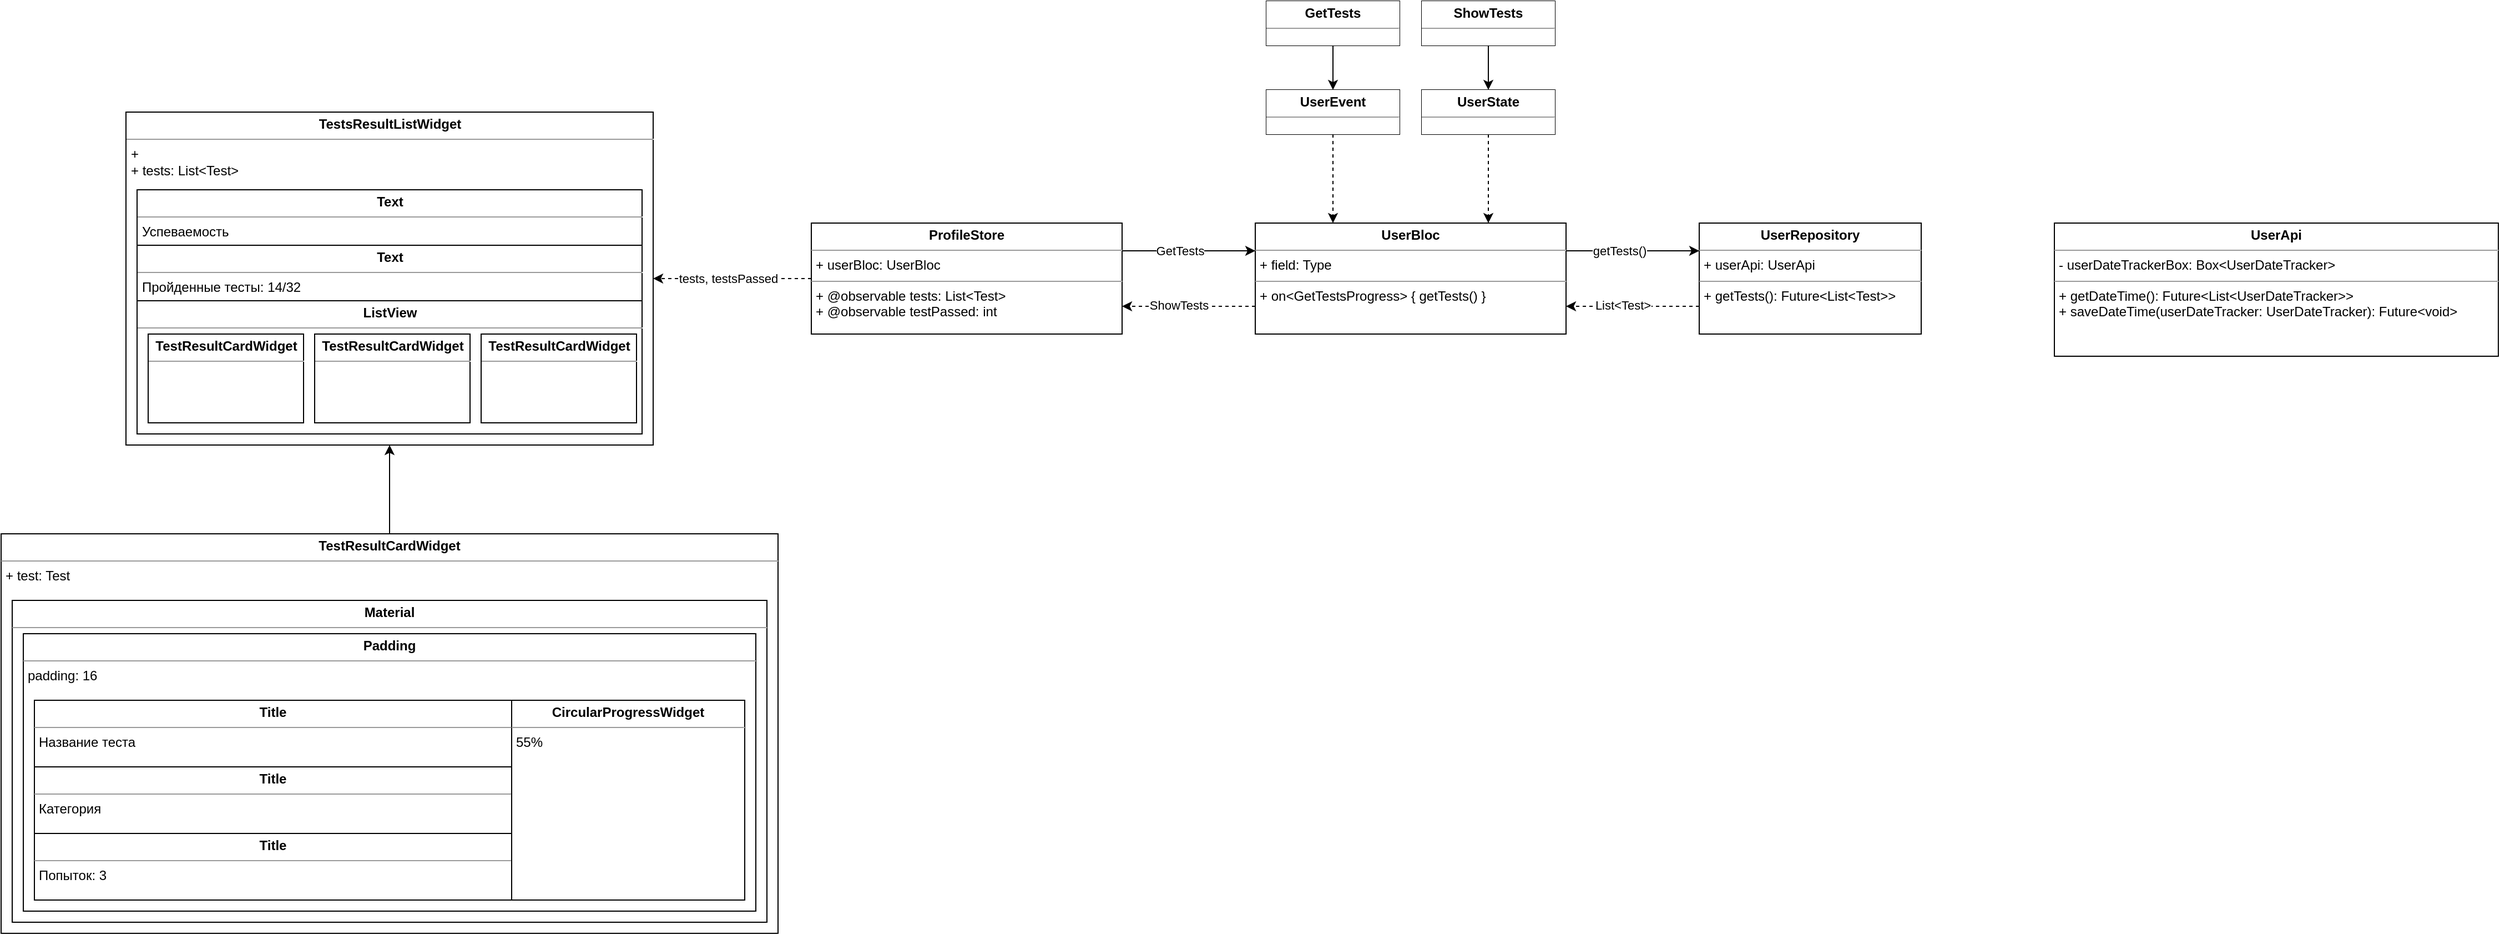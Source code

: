 <mxfile version="15.7.3" type="github">
  <diagram id="xYR68J1s75E41UTsU3Sb" name="Page-1">
    <mxGraphModel dx="2885" dy="643" grid="1" gridSize="10" guides="1" tooltips="1" connect="1" arrows="1" fold="1" page="1" pageScale="1" pageWidth="850" pageHeight="1100" math="0" shadow="0">
      <root>
        <mxCell id="0" />
        <mxCell id="1" parent="0" />
        <mxCell id="SkxBmFmoDoxB2sdK75sk-7" style="edgeStyle=orthogonalEdgeStyle;rounded=0;orthogonalLoop=1;jettySize=auto;html=1;exitX=0;exitY=0.75;exitDx=0;exitDy=0;entryX=1;entryY=0.75;entryDx=0;entryDy=0;dashed=1;" edge="1" parent="1" source="9o35Me_9tluS2l3f0opZ-1" target="9o35Me_9tluS2l3f0opZ-11">
          <mxGeometry relative="1" as="geometry" />
        </mxCell>
        <mxCell id="SkxBmFmoDoxB2sdK75sk-8" value="ShowTests" style="edgeLabel;html=1;align=center;verticalAlign=middle;resizable=0;points=[];" vertex="1" connectable="0" parent="SkxBmFmoDoxB2sdK75sk-7">
          <mxGeometry x="0.148" y="-1" relative="1" as="geometry">
            <mxPoint as="offset" />
          </mxGeometry>
        </mxCell>
        <mxCell id="SkxBmFmoDoxB2sdK75sk-12" style="edgeStyle=orthogonalEdgeStyle;rounded=0;orthogonalLoop=1;jettySize=auto;html=1;exitX=1;exitY=0.25;exitDx=0;exitDy=0;entryX=0;entryY=0.25;entryDx=0;entryDy=0;" edge="1" parent="1" source="9o35Me_9tluS2l3f0opZ-1" target="SkxBmFmoDoxB2sdK75sk-11">
          <mxGeometry relative="1" as="geometry" />
        </mxCell>
        <mxCell id="SkxBmFmoDoxB2sdK75sk-13" value="getTests()" style="edgeLabel;html=1;align=center;verticalAlign=middle;resizable=0;points=[];" vertex="1" connectable="0" parent="SkxBmFmoDoxB2sdK75sk-12">
          <mxGeometry x="-0.207" relative="1" as="geometry">
            <mxPoint as="offset" />
          </mxGeometry>
        </mxCell>
        <mxCell id="9o35Me_9tluS2l3f0opZ-1" value="&lt;p style=&quot;margin: 0px ; margin-top: 4px ; text-align: center&quot;&gt;&lt;b&gt;UserBloc&lt;/b&gt;&lt;/p&gt;&lt;hr size=&quot;1&quot;&gt;&lt;p style=&quot;margin: 0px ; margin-left: 4px&quot;&gt;+ field: Type&lt;/p&gt;&lt;hr size=&quot;1&quot;&gt;&lt;p style=&quot;margin: 0px ; margin-left: 4px&quot;&gt;+ on&amp;lt;GetTestsProgress&amp;gt; { getTests() }&lt;br&gt;&lt;/p&gt;" style="verticalAlign=top;align=left;overflow=fill;fontSize=12;fontFamily=Helvetica;html=1;" parent="1" vertex="1">
          <mxGeometry x="160" y="320" width="280" height="100" as="geometry" />
        </mxCell>
        <mxCell id="9o35Me_9tluS2l3f0opZ-6" style="edgeStyle=orthogonalEdgeStyle;rounded=0;orthogonalLoop=1;jettySize=auto;html=1;exitX=0.5;exitY=1;exitDx=0;exitDy=0;entryX=0.25;entryY=0;entryDx=0;entryDy=0;dashed=1;" parent="1" source="9o35Me_9tluS2l3f0opZ-2" target="9o35Me_9tluS2l3f0opZ-1" edge="1">
          <mxGeometry relative="1" as="geometry" />
        </mxCell>
        <mxCell id="9o35Me_9tluS2l3f0opZ-2" value="&lt;p style=&quot;margin: 0px ; margin-top: 4px ; text-align: center&quot;&gt;&lt;b&gt;UserEvent&lt;/b&gt;&lt;/p&gt;&lt;hr size=&quot;1&quot;&gt;&lt;p style=&quot;margin: 0px ; margin-left: 4px&quot;&gt;&lt;br&gt;&lt;/p&gt;" style="verticalAlign=top;align=left;overflow=fill;fontSize=12;fontFamily=Helvetica;html=1;fillColor=default;strokeColor=default;fontColor=default;labelBackgroundColor=default;" parent="1" vertex="1">
          <mxGeometry x="170" y="200" width="120" height="40" as="geometry" />
        </mxCell>
        <mxCell id="9o35Me_9tluS2l3f0opZ-7" style="edgeStyle=orthogonalEdgeStyle;rounded=0;orthogonalLoop=1;jettySize=auto;html=1;exitX=0.5;exitY=1;exitDx=0;exitDy=0;entryX=0.75;entryY=0;entryDx=0;entryDy=0;dashed=1;" parent="1" source="9o35Me_9tluS2l3f0opZ-3" target="9o35Me_9tluS2l3f0opZ-1" edge="1">
          <mxGeometry relative="1" as="geometry" />
        </mxCell>
        <mxCell id="9o35Me_9tluS2l3f0opZ-3" value="&lt;p style=&quot;margin: 0px ; margin-top: 4px ; text-align: center&quot;&gt;&lt;b&gt;UserState&lt;/b&gt;&lt;/p&gt;&lt;hr size=&quot;1&quot;&gt;&lt;p style=&quot;margin: 0px ; margin-left: 4px&quot;&gt;&lt;br&gt;&lt;/p&gt;" style="verticalAlign=top;align=left;overflow=fill;fontSize=12;fontFamily=Helvetica;html=1;fillColor=default;strokeColor=default;fontColor=default;labelBackgroundColor=default;" parent="1" vertex="1">
          <mxGeometry x="310" y="200" width="120" height="40" as="geometry" />
        </mxCell>
        <mxCell id="9o35Me_9tluS2l3f0opZ-10" style="edgeStyle=orthogonalEdgeStyle;rounded=0;orthogonalLoop=1;jettySize=auto;html=1;entryX=0.5;entryY=0;entryDx=0;entryDy=0;" parent="1" source="9o35Me_9tluS2l3f0opZ-9" target="9o35Me_9tluS2l3f0opZ-2" edge="1">
          <mxGeometry relative="1" as="geometry" />
        </mxCell>
        <mxCell id="9o35Me_9tluS2l3f0opZ-9" value="&lt;p style=&quot;margin: 0px ; margin-top: 4px ; text-align: center&quot;&gt;&lt;b&gt;GetTests&lt;/b&gt;&lt;/p&gt;&lt;hr size=&quot;1&quot;&gt;&lt;p style=&quot;margin: 0px ; margin-left: 4px&quot;&gt;&lt;br&gt;&lt;/p&gt;" style="verticalAlign=top;align=left;overflow=fill;fontSize=12;fontFamily=Helvetica;html=1;fillColor=default;strokeColor=default;fontColor=default;labelBackgroundColor=default;" parent="1" vertex="1">
          <mxGeometry x="170" y="120" width="120" height="40" as="geometry" />
        </mxCell>
        <mxCell id="SkxBmFmoDoxB2sdK75sk-1" style="edgeStyle=orthogonalEdgeStyle;rounded=0;orthogonalLoop=1;jettySize=auto;html=1;exitX=0;exitY=0.5;exitDx=0;exitDy=0;entryX=1;entryY=0.5;entryDx=0;entryDy=0;dashed=1;" edge="1" parent="1" source="9o35Me_9tluS2l3f0opZ-11" target="9o35Me_9tluS2l3f0opZ-23">
          <mxGeometry relative="1" as="geometry" />
        </mxCell>
        <mxCell id="SkxBmFmoDoxB2sdK75sk-6" value="tests, testsPassed" style="edgeLabel;html=1;align=center;verticalAlign=middle;resizable=0;points=[];" vertex="1" connectable="0" parent="SkxBmFmoDoxB2sdK75sk-1">
          <mxGeometry x="0.061" relative="1" as="geometry">
            <mxPoint as="offset" />
          </mxGeometry>
        </mxCell>
        <mxCell id="SkxBmFmoDoxB2sdK75sk-9" style="edgeStyle=orthogonalEdgeStyle;rounded=0;orthogonalLoop=1;jettySize=auto;html=1;exitX=1;exitY=0.25;exitDx=0;exitDy=0;entryX=0;entryY=0.25;entryDx=0;entryDy=0;" edge="1" parent="1" source="9o35Me_9tluS2l3f0opZ-11" target="9o35Me_9tluS2l3f0opZ-1">
          <mxGeometry relative="1" as="geometry" />
        </mxCell>
        <mxCell id="SkxBmFmoDoxB2sdK75sk-10" value="GetTests" style="edgeLabel;html=1;align=center;verticalAlign=middle;resizable=0;points=[];" vertex="1" connectable="0" parent="SkxBmFmoDoxB2sdK75sk-9">
          <mxGeometry x="-0.141" relative="1" as="geometry">
            <mxPoint as="offset" />
          </mxGeometry>
        </mxCell>
        <mxCell id="9o35Me_9tluS2l3f0opZ-11" value="&lt;p style=&quot;margin: 0px ; margin-top: 4px ; text-align: center&quot;&gt;&lt;b&gt;ProfileStore&lt;/b&gt;&lt;/p&gt;&lt;hr size=&quot;1&quot;&gt;&lt;p style=&quot;margin: 0px ; margin-left: 4px&quot;&gt;+ userBloc: UserBloc&lt;/p&gt;&lt;hr size=&quot;1&quot;&gt;&lt;p style=&quot;margin: 0px ; margin-left: 4px&quot;&gt;+ @observable tests: List&amp;lt;Test&amp;gt;&lt;/p&gt;&lt;p style=&quot;margin: 0px ; margin-left: 4px&quot;&gt;+ @observable testPassed: int&lt;br&gt;&lt;/p&gt;" style="verticalAlign=top;align=left;overflow=fill;fontSize=12;fontFamily=Helvetica;html=1;" parent="1" vertex="1">
          <mxGeometry x="-240" y="320" width="280" height="100" as="geometry" />
        </mxCell>
        <mxCell id="9o35Me_9tluS2l3f0opZ-31" style="edgeStyle=orthogonalEdgeStyle;rounded=0;orthogonalLoop=1;jettySize=auto;html=1;entryX=0.5;entryY=1;entryDx=0;entryDy=0;" parent="1" source="9o35Me_9tluS2l3f0opZ-14" target="9o35Me_9tluS2l3f0opZ-23" edge="1">
          <mxGeometry relative="1" as="geometry" />
        </mxCell>
        <mxCell id="9o35Me_9tluS2l3f0opZ-14" value="&lt;p style=&quot;margin: 0px ; margin-top: 4px ; text-align: center&quot;&gt;&lt;b&gt;TestResultCardWidget&lt;/b&gt;&lt;/p&gt;&lt;hr size=&quot;1&quot;&gt;&lt;p style=&quot;margin: 0px ; margin-left: 4px&quot;&gt;+ test: Test&lt;br&gt;&lt;/p&gt;" style="verticalAlign=top;align=left;overflow=fill;fontSize=12;fontFamily=Helvetica;html=1;" parent="1" vertex="1">
          <mxGeometry x="-970" y="600" width="700" height="360" as="geometry" />
        </mxCell>
        <mxCell id="9o35Me_9tluS2l3f0opZ-17" value="&lt;p style=&quot;margin: 0px ; margin-top: 4px ; text-align: center&quot;&gt;&lt;b&gt;Material&lt;/b&gt;&lt;/p&gt;&lt;hr size=&quot;1&quot;&gt;&lt;p style=&quot;margin: 0px ; margin-left: 4px&quot;&gt;&lt;br&gt;&lt;/p&gt;" style="verticalAlign=top;align=left;overflow=fill;fontSize=12;fontFamily=Helvetica;html=1;" parent="1" vertex="1">
          <mxGeometry x="-960" y="660" width="680" height="290" as="geometry" />
        </mxCell>
        <mxCell id="9o35Me_9tluS2l3f0opZ-18" value="&lt;p style=&quot;margin: 0px ; margin-top: 4px ; text-align: center&quot;&gt;&lt;b&gt;Padding&lt;/b&gt;&lt;/p&gt;&lt;hr size=&quot;1&quot;&gt;&lt;p style=&quot;margin: 0px ; margin-left: 4px&quot;&gt;padding: 16&lt;br&gt;&lt;/p&gt;" style="verticalAlign=top;align=left;overflow=fill;fontSize=12;fontFamily=Helvetica;html=1;" parent="1" vertex="1">
          <mxGeometry x="-950" y="690" width="660" height="250" as="geometry" />
        </mxCell>
        <mxCell id="9o35Me_9tluS2l3f0opZ-19" value="&lt;p style=&quot;margin: 0px ; margin-top: 4px ; text-align: center&quot;&gt;&lt;b&gt;Title&lt;/b&gt;&lt;/p&gt;&lt;hr size=&quot;1&quot;&gt;&lt;p style=&quot;margin: 0px ; margin-left: 4px&quot;&gt;Название теста&lt;br&gt;&lt;/p&gt;" style="verticalAlign=top;align=left;overflow=fill;fontSize=12;fontFamily=Helvetica;html=1;" parent="1" vertex="1">
          <mxGeometry x="-940" y="750" width="430" height="60" as="geometry" />
        </mxCell>
        <mxCell id="9o35Me_9tluS2l3f0opZ-20" value="&lt;p style=&quot;margin: 0px ; margin-top: 4px ; text-align: center&quot;&gt;&lt;b&gt;Title&lt;/b&gt;&lt;/p&gt;&lt;hr size=&quot;1&quot;&gt;&lt;p style=&quot;margin: 0px ; margin-left: 4px&quot;&gt;Категория&lt;br&gt;&lt;/p&gt;" style="verticalAlign=top;align=left;overflow=fill;fontSize=12;fontFamily=Helvetica;html=1;" parent="1" vertex="1">
          <mxGeometry x="-940" y="810" width="430" height="60" as="geometry" />
        </mxCell>
        <mxCell id="9o35Me_9tluS2l3f0opZ-21" value="&lt;p style=&quot;margin: 0px ; margin-top: 4px ; text-align: center&quot;&gt;&lt;b&gt;Title&lt;/b&gt;&lt;/p&gt;&lt;hr size=&quot;1&quot;&gt;&lt;p style=&quot;margin: 0px ; margin-left: 4px&quot;&gt;Попыток: 3&lt;br&gt;&lt;/p&gt;" style="verticalAlign=top;align=left;overflow=fill;fontSize=12;fontFamily=Helvetica;html=1;" parent="1" vertex="1">
          <mxGeometry x="-940" y="870" width="430" height="60" as="geometry" />
        </mxCell>
        <mxCell id="9o35Me_9tluS2l3f0opZ-22" value="&lt;p style=&quot;margin: 0px ; margin-top: 4px ; text-align: center&quot;&gt;&lt;b&gt;CircularProgressWidget&lt;/b&gt;&lt;br&gt;&lt;/p&gt;&lt;hr size=&quot;1&quot;&gt;&lt;p style=&quot;margin: 0px ; margin-left: 4px&quot;&gt;55%&lt;br&gt;&lt;/p&gt;" style="verticalAlign=top;align=left;overflow=fill;fontSize=12;fontFamily=Helvetica;html=1;" parent="1" vertex="1">
          <mxGeometry x="-510" y="750" width="210" height="180" as="geometry" />
        </mxCell>
        <mxCell id="9o35Me_9tluS2l3f0opZ-23" value="&lt;p style=&quot;margin: 0px ; margin-top: 4px ; text-align: center&quot;&gt;&lt;b&gt;TestsResultListWidget&lt;/b&gt;&lt;/p&gt;&lt;hr size=&quot;1&quot;&gt;&lt;p style=&quot;margin: 0px ; margin-left: 4px&quot;&gt;+ &lt;br&gt;&lt;/p&gt;&lt;p style=&quot;margin: 0px ; margin-left: 4px&quot;&gt;+ tests: List&amp;lt;Test&amp;gt;&lt;br&gt;&lt;/p&gt;" style="verticalAlign=top;align=left;overflow=fill;fontSize=12;fontFamily=Helvetica;html=1;" parent="1" vertex="1">
          <mxGeometry x="-857.5" y="220" width="475" height="300" as="geometry" />
        </mxCell>
        <mxCell id="9o35Me_9tluS2l3f0opZ-24" value="&lt;p style=&quot;margin: 0px ; margin-top: 4px ; text-align: center&quot;&gt;&lt;b&gt;Text&lt;/b&gt;&lt;/p&gt;&lt;hr size=&quot;1&quot;&gt;&lt;p style=&quot;margin: 0px ; margin-left: 4px&quot;&gt;Успеваемость&lt;br&gt;&lt;/p&gt;" style="verticalAlign=top;align=left;overflow=fill;fontSize=12;fontFamily=Helvetica;html=1;" parent="1" vertex="1">
          <mxGeometry x="-847.5" y="290" width="455" height="50" as="geometry" />
        </mxCell>
        <mxCell id="9o35Me_9tluS2l3f0opZ-25" value="&lt;p style=&quot;margin: 0px ; margin-top: 4px ; text-align: center&quot;&gt;&lt;b&gt;Text&lt;/b&gt;&lt;/p&gt;&lt;hr size=&quot;1&quot;&gt;&lt;p style=&quot;margin: 0px ; margin-left: 4px&quot;&gt;Пройденные тесты: 14/32&lt;br&gt;&lt;/p&gt;" style="verticalAlign=top;align=left;overflow=fill;fontSize=12;fontFamily=Helvetica;html=1;" parent="1" vertex="1">
          <mxGeometry x="-847.5" y="340" width="455" height="50" as="geometry" />
        </mxCell>
        <mxCell id="9o35Me_9tluS2l3f0opZ-26" value="&lt;p style=&quot;margin: 0px ; margin-top: 4px ; text-align: center&quot;&gt;&lt;b&gt;ListView&lt;/b&gt;&lt;/p&gt;&lt;hr size=&quot;1&quot;&gt;&lt;p style=&quot;margin: 0px ; margin-left: 4px&quot;&gt;&lt;br&gt;&lt;/p&gt;" style="verticalAlign=top;align=left;overflow=fill;fontSize=12;fontFamily=Helvetica;html=1;" parent="1" vertex="1">
          <mxGeometry x="-847.5" y="390" width="455" height="120" as="geometry" />
        </mxCell>
        <mxCell id="9o35Me_9tluS2l3f0opZ-27" value="&lt;p style=&quot;margin: 0px ; margin-top: 4px ; text-align: center&quot;&gt;&lt;b&gt;TestResultCardWidget&lt;/b&gt;&lt;/p&gt;&lt;hr size=&quot;1&quot;&gt;&lt;p style=&quot;margin: 0px ; margin-left: 4px&quot;&gt;&lt;br&gt;&lt;/p&gt;" style="verticalAlign=top;align=left;overflow=fill;fontSize=12;fontFamily=Helvetica;html=1;" parent="1" vertex="1">
          <mxGeometry x="-837.5" y="420" width="140" height="80" as="geometry" />
        </mxCell>
        <mxCell id="9o35Me_9tluS2l3f0opZ-28" value="&lt;p style=&quot;margin: 0px ; margin-top: 4px ; text-align: center&quot;&gt;&lt;b&gt;TestResultCardWidget&lt;/b&gt;&lt;/p&gt;&lt;hr size=&quot;1&quot;&gt;&lt;p style=&quot;margin: 0px ; margin-left: 4px&quot;&gt;&lt;br&gt;&lt;/p&gt;" style="verticalAlign=top;align=left;overflow=fill;fontSize=12;fontFamily=Helvetica;html=1;" parent="1" vertex="1">
          <mxGeometry x="-687.5" y="420" width="140" height="80" as="geometry" />
        </mxCell>
        <mxCell id="9o35Me_9tluS2l3f0opZ-29" value="&lt;p style=&quot;margin: 0px ; margin-top: 4px ; text-align: center&quot;&gt;&lt;b&gt;TestResultCardWidget&lt;/b&gt;&lt;/p&gt;&lt;hr size=&quot;1&quot;&gt;&lt;p style=&quot;margin: 0px ; margin-left: 4px&quot;&gt;&lt;br&gt;&lt;/p&gt;" style="verticalAlign=top;align=left;overflow=fill;fontSize=12;fontFamily=Helvetica;html=1;" parent="1" vertex="1">
          <mxGeometry x="-537.5" y="420" width="140" height="80" as="geometry" />
        </mxCell>
        <mxCell id="SkxBmFmoDoxB2sdK75sk-3" style="edgeStyle=orthogonalEdgeStyle;rounded=0;orthogonalLoop=1;jettySize=auto;html=1;entryX=0.5;entryY=0;entryDx=0;entryDy=0;" edge="1" parent="1" source="SkxBmFmoDoxB2sdK75sk-2" target="9o35Me_9tluS2l3f0opZ-3">
          <mxGeometry relative="1" as="geometry" />
        </mxCell>
        <mxCell id="SkxBmFmoDoxB2sdK75sk-2" value="&lt;p style=&quot;margin: 0px ; margin-top: 4px ; text-align: center&quot;&gt;&lt;b&gt;ShowTests&lt;/b&gt;&lt;br&gt;&lt;/p&gt;&lt;hr size=&quot;1&quot;&gt;&lt;p style=&quot;margin: 0px ; margin-left: 4px&quot;&gt;&lt;br&gt;&lt;/p&gt;" style="verticalAlign=top;align=left;overflow=fill;fontSize=12;fontFamily=Helvetica;html=1;fillColor=default;strokeColor=default;fontColor=default;labelBackgroundColor=default;" vertex="1" parent="1">
          <mxGeometry x="310" y="120" width="120" height="40" as="geometry" />
        </mxCell>
        <mxCell id="SkxBmFmoDoxB2sdK75sk-14" style="edgeStyle=orthogonalEdgeStyle;rounded=0;orthogonalLoop=1;jettySize=auto;html=1;exitX=0;exitY=0.75;exitDx=0;exitDy=0;entryX=1;entryY=0.75;entryDx=0;entryDy=0;dashed=1;" edge="1" parent="1" source="SkxBmFmoDoxB2sdK75sk-11" target="9o35Me_9tluS2l3f0opZ-1">
          <mxGeometry relative="1" as="geometry" />
        </mxCell>
        <mxCell id="SkxBmFmoDoxB2sdK75sk-15" value="List&amp;lt;Test&amp;gt;" style="edgeLabel;html=1;align=center;verticalAlign=middle;resizable=0;points=[];" vertex="1" connectable="0" parent="SkxBmFmoDoxB2sdK75sk-14">
          <mxGeometry x="0.16" y="-1" relative="1" as="geometry">
            <mxPoint as="offset" />
          </mxGeometry>
        </mxCell>
        <mxCell id="SkxBmFmoDoxB2sdK75sk-11" value="&lt;p style=&quot;margin: 0px ; margin-top: 4px ; text-align: center&quot;&gt;&lt;b&gt;UserRepository&lt;/b&gt;&lt;/p&gt;&lt;hr size=&quot;1&quot;&gt;&lt;p style=&quot;margin: 0px ; margin-left: 4px&quot;&gt;+ userApi: UserApi&lt;/p&gt;&lt;hr size=&quot;1&quot;&gt;&lt;p style=&quot;margin: 0px ; margin-left: 4px&quot;&gt;+ getTests(): Future&amp;lt;List&amp;lt;Test&amp;gt;&amp;gt;&lt;/p&gt;" style="verticalAlign=top;align=left;overflow=fill;fontSize=12;fontFamily=Helvetica;html=1;fontColor=default;strokeColor=default;fillColor=default;" vertex="1" parent="1">
          <mxGeometry x="560" y="320" width="200" height="100" as="geometry" />
        </mxCell>
        <mxCell id="SkxBmFmoDoxB2sdK75sk-16" value="&lt;p style=&quot;margin: 0px ; margin-top: 4px ; text-align: center&quot;&gt;&lt;b&gt;UserApi&lt;/b&gt;&lt;/p&gt;&lt;hr size=&quot;1&quot;&gt;&lt;p style=&quot;margin: 0px ; margin-left: 4px&quot;&gt;- userDateTrackerBox: Box&amp;lt;UserDateTracker&amp;gt;&lt;/p&gt;&lt;hr size=&quot;1&quot;&gt;&lt;p style=&quot;margin: 0px ; margin-left: 4px&quot;&gt;+ getDateTime(): Future&amp;lt;List&amp;lt;UserDateTracker&amp;gt;&amp;gt;&lt;/p&gt;&lt;p style=&quot;margin: 0px ; margin-left: 4px&quot;&gt;+ saveDateTime(userDateTracker: UserDateTracker): Future&amp;lt;void&amp;gt;&lt;/p&gt;" style="verticalAlign=top;align=left;overflow=fill;fontSize=12;fontFamily=Helvetica;html=1;fontColor=default;strokeColor=default;fillColor=default;" vertex="1" parent="1">
          <mxGeometry x="880" y="320" width="400" height="120" as="geometry" />
        </mxCell>
      </root>
    </mxGraphModel>
  </diagram>
</mxfile>
